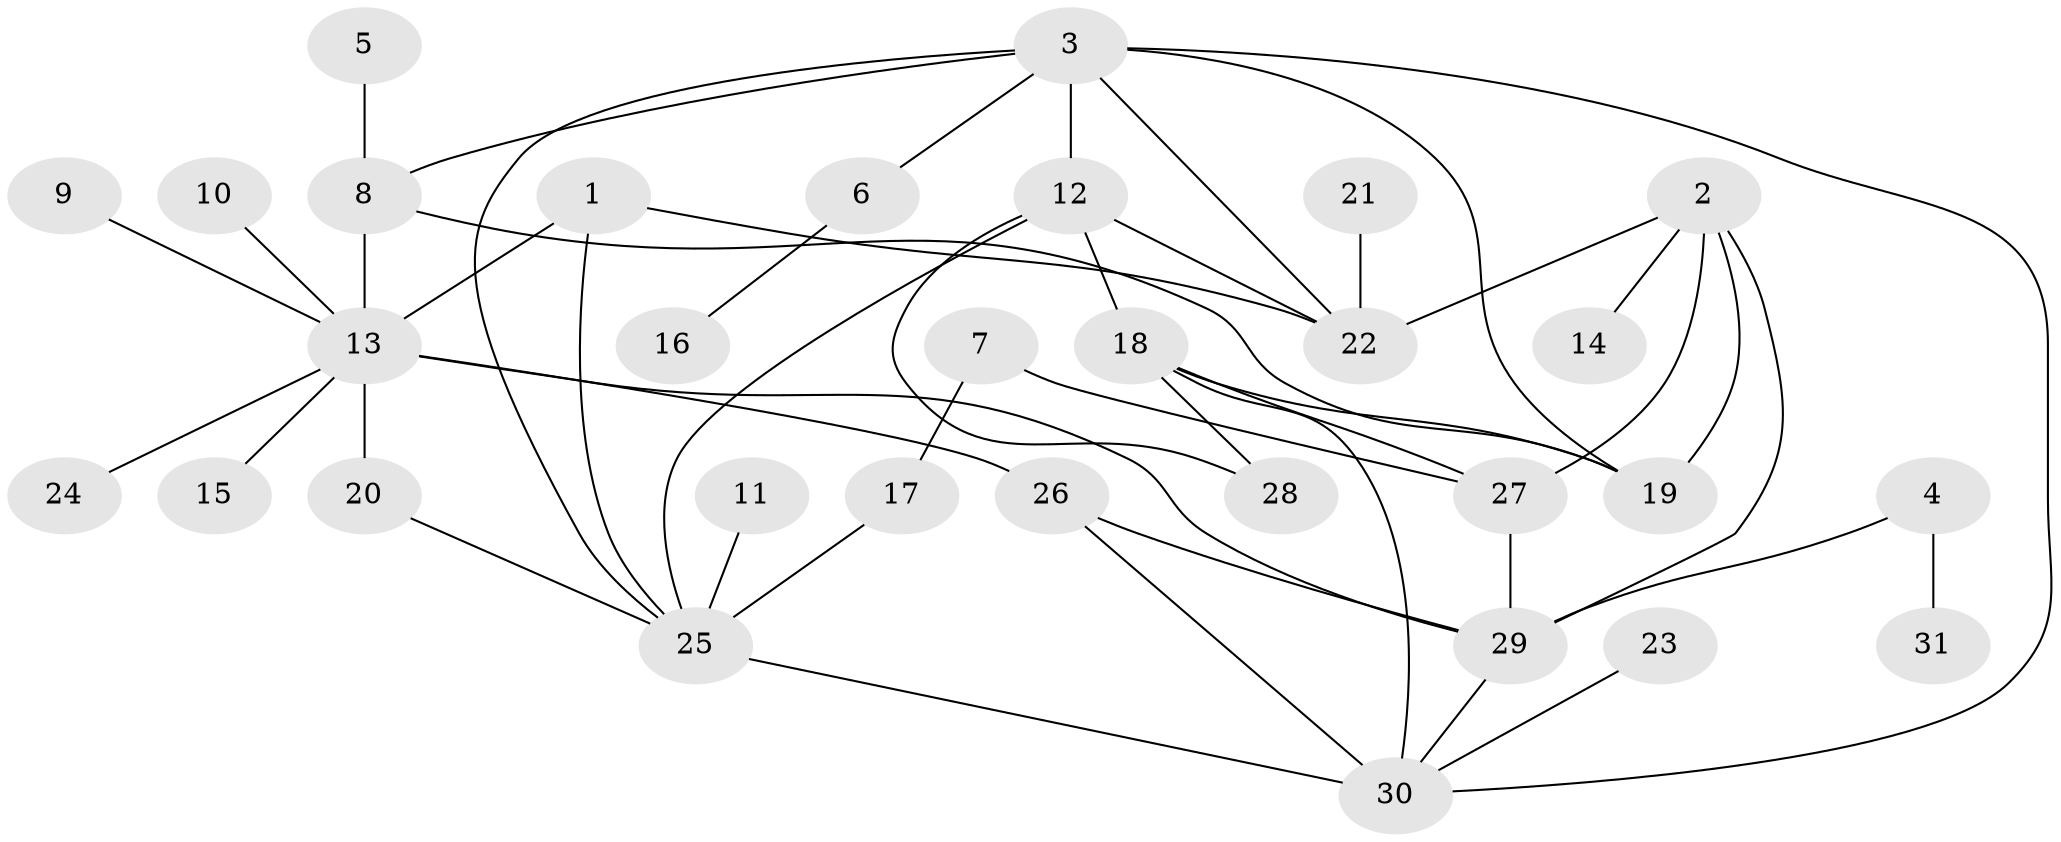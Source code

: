 // original degree distribution, {10: 0.016129032258064516, 6: 0.06451612903225806, 4: 0.0967741935483871, 11: 0.016129032258064516, 2: 0.27419354838709675, 7: 0.03225806451612903, 5: 0.04838709677419355, 1: 0.43548387096774194, 3: 0.016129032258064516}
// Generated by graph-tools (version 1.1) at 2025/37/03/04/25 23:37:48]
// undirected, 31 vertices, 48 edges
graph export_dot {
  node [color=gray90,style=filled];
  1;
  2;
  3;
  4;
  5;
  6;
  7;
  8;
  9;
  10;
  11;
  12;
  13;
  14;
  15;
  16;
  17;
  18;
  19;
  20;
  21;
  22;
  23;
  24;
  25;
  26;
  27;
  28;
  29;
  30;
  31;
  1 -- 13 [weight=2.0];
  1 -- 22 [weight=1.0];
  1 -- 25 [weight=1.0];
  2 -- 14 [weight=1.0];
  2 -- 19 [weight=1.0];
  2 -- 22 [weight=1.0];
  2 -- 27 [weight=1.0];
  2 -- 29 [weight=1.0];
  3 -- 6 [weight=1.0];
  3 -- 8 [weight=1.0];
  3 -- 12 [weight=1.0];
  3 -- 19 [weight=1.0];
  3 -- 22 [weight=1.0];
  3 -- 25 [weight=1.0];
  3 -- 30 [weight=1.0];
  4 -- 29 [weight=1.0];
  4 -- 31 [weight=1.0];
  5 -- 8 [weight=1.0];
  6 -- 16 [weight=1.0];
  7 -- 17 [weight=1.0];
  7 -- 27 [weight=1.0];
  8 -- 13 [weight=1.0];
  8 -- 19 [weight=1.0];
  9 -- 13 [weight=1.0];
  10 -- 13 [weight=1.0];
  11 -- 25 [weight=1.0];
  12 -- 18 [weight=1.0];
  12 -- 22 [weight=1.0];
  12 -- 25 [weight=1.0];
  12 -- 28 [weight=1.0];
  13 -- 15 [weight=1.0];
  13 -- 20 [weight=1.0];
  13 -- 24 [weight=1.0];
  13 -- 26 [weight=1.0];
  13 -- 29 [weight=1.0];
  17 -- 25 [weight=1.0];
  18 -- 19 [weight=1.0];
  18 -- 27 [weight=1.0];
  18 -- 28 [weight=1.0];
  18 -- 30 [weight=1.0];
  20 -- 25 [weight=1.0];
  21 -- 22 [weight=1.0];
  23 -- 30 [weight=1.0];
  25 -- 30 [weight=2.0];
  26 -- 29 [weight=1.0];
  26 -- 30 [weight=1.0];
  27 -- 29 [weight=1.0];
  29 -- 30 [weight=1.0];
}
